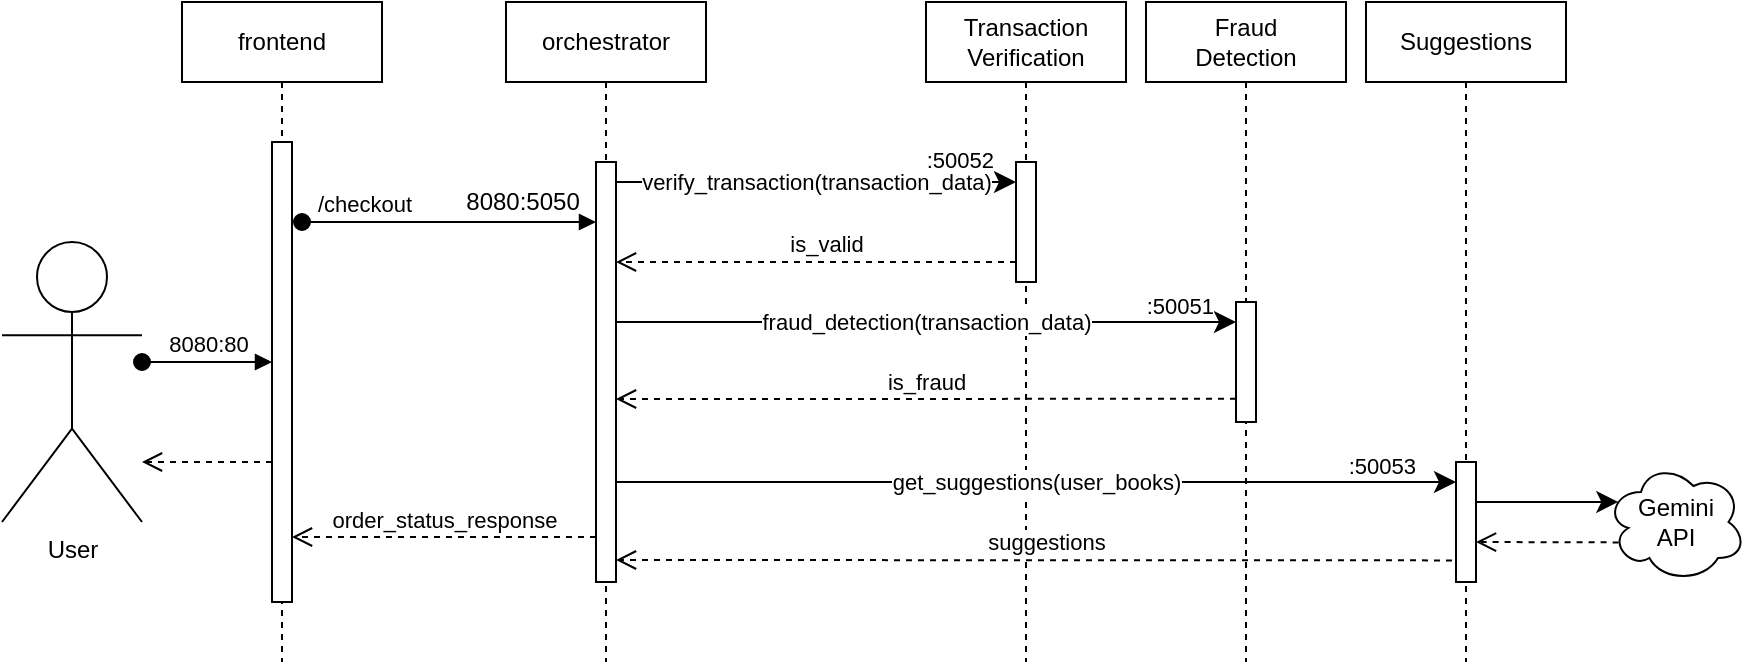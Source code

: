 <mxfile version="26.1.1">
  <diagram name="Page-1" id="2YBvvXClWsGukQMizWep">
    <mxGraphModel dx="1759" dy="509" grid="1" gridSize="10" guides="1" tooltips="1" connect="1" arrows="1" fold="1" page="1" pageScale="1" pageWidth="850" pageHeight="1100" math="0" shadow="0">
      <root>
        <mxCell id="0" />
        <mxCell id="1" parent="0" />
        <mxCell id="aM9ryv3xv72pqoxQDRHE-1" value="orchestrator" style="shape=umlLifeline;perimeter=lifelinePerimeter;whiteSpace=wrap;html=1;container=0;dropTarget=0;collapsible=0;recursiveResize=0;outlineConnect=0;portConstraint=eastwest;newEdgeStyle={&quot;edgeStyle&quot;:&quot;elbowEdgeStyle&quot;,&quot;elbow&quot;:&quot;vertical&quot;,&quot;curved&quot;:0,&quot;rounded&quot;:0};" parent="1" vertex="1">
          <mxGeometry x="42" y="30" width="100" height="330" as="geometry" />
        </mxCell>
        <mxCell id="aM9ryv3xv72pqoxQDRHE-2" value="" style="html=1;points=[];perimeter=orthogonalPerimeter;outlineConnect=0;targetShapes=umlLifeline;portConstraint=eastwest;newEdgeStyle={&quot;edgeStyle&quot;:&quot;elbowEdgeStyle&quot;,&quot;elbow&quot;:&quot;vertical&quot;,&quot;curved&quot;:0,&quot;rounded&quot;:0};" parent="aM9ryv3xv72pqoxQDRHE-1" vertex="1">
          <mxGeometry x="45" y="80" width="10" height="210" as="geometry" />
        </mxCell>
        <mxCell id="aM9ryv3xv72pqoxQDRHE-5" value="Transaction&lt;div&gt;Verification&lt;/div&gt;" style="shape=umlLifeline;perimeter=lifelinePerimeter;whiteSpace=wrap;html=1;container=0;dropTarget=0;collapsible=0;recursiveResize=0;outlineConnect=0;portConstraint=eastwest;newEdgeStyle={&quot;edgeStyle&quot;:&quot;elbowEdgeStyle&quot;,&quot;elbow&quot;:&quot;vertical&quot;,&quot;curved&quot;:0,&quot;rounded&quot;:0};" parent="1" vertex="1">
          <mxGeometry x="252" y="30" width="100" height="330" as="geometry" />
        </mxCell>
        <mxCell id="aM9ryv3xv72pqoxQDRHE-6" value="" style="html=1;points=[];perimeter=orthogonalPerimeter;outlineConnect=0;targetShapes=umlLifeline;portConstraint=eastwest;newEdgeStyle={&quot;edgeStyle&quot;:&quot;elbowEdgeStyle&quot;,&quot;elbow&quot;:&quot;vertical&quot;,&quot;curved&quot;:0,&quot;rounded&quot;:0};" parent="aM9ryv3xv72pqoxQDRHE-5" vertex="1">
          <mxGeometry x="45" y="80" width="10" height="60" as="geometry" />
        </mxCell>
        <mxCell id="aM9ryv3xv72pqoxQDRHE-8" value="is_valid" style="html=1;verticalAlign=bottom;endArrow=open;dashed=1;endSize=8;edgeStyle=elbowEdgeStyle;elbow=vertical;curved=0;rounded=0;" parent="1" source="aM9ryv3xv72pqoxQDRHE-6" target="aM9ryv3xv72pqoxQDRHE-2" edge="1">
          <mxGeometry x="-0.046" relative="1" as="geometry">
            <mxPoint x="92" y="160" as="targetPoint" />
            <Array as="points">
              <mxPoint x="172" y="160" />
            </Array>
            <mxPoint x="207" y="160.0" as="sourcePoint" />
            <mxPoint as="offset" />
          </mxGeometry>
        </mxCell>
        <mxCell id="aM9ryv3xv72pqoxQDRHE-10" value="suggestions" style="html=1;verticalAlign=bottom;endArrow=open;dashed=1;endSize=8;edgeStyle=elbowEdgeStyle;elbow=vertical;curved=0;rounded=0;" parent="1" edge="1">
          <mxGeometry relative="1" as="geometry">
            <mxPoint x="97" y="309.003" as="targetPoint" />
            <Array as="points" />
            <mxPoint x="527" y="309.2" as="sourcePoint" />
          </mxGeometry>
        </mxCell>
        <mxCell id="BAEFYBfD8N3qAbErHH-U-1" value="Fraud&lt;div&gt;Detection&lt;/div&gt;" style="shape=umlLifeline;perimeter=lifelinePerimeter;whiteSpace=wrap;html=1;container=0;dropTarget=0;collapsible=0;recursiveResize=0;outlineConnect=0;portConstraint=eastwest;newEdgeStyle={&quot;edgeStyle&quot;:&quot;elbowEdgeStyle&quot;,&quot;elbow&quot;:&quot;vertical&quot;,&quot;curved&quot;:0,&quot;rounded&quot;:0};" vertex="1" parent="1">
          <mxGeometry x="362" y="30" width="100" height="330" as="geometry" />
        </mxCell>
        <mxCell id="BAEFYBfD8N3qAbErHH-U-2" value="" style="html=1;points=[];perimeter=orthogonalPerimeter;outlineConnect=0;targetShapes=umlLifeline;portConstraint=eastwest;newEdgeStyle={&quot;edgeStyle&quot;:&quot;elbowEdgeStyle&quot;,&quot;elbow&quot;:&quot;vertical&quot;,&quot;curved&quot;:0,&quot;rounded&quot;:0};" vertex="1" parent="BAEFYBfD8N3qAbErHH-U-1">
          <mxGeometry x="45" y="150" width="10" height="60" as="geometry" />
        </mxCell>
        <mxCell id="BAEFYBfD8N3qAbErHH-U-3" value="Suggestions" style="shape=umlLifeline;perimeter=lifelinePerimeter;whiteSpace=wrap;html=1;container=0;dropTarget=0;collapsible=0;recursiveResize=0;outlineConnect=0;portConstraint=eastwest;newEdgeStyle={&quot;edgeStyle&quot;:&quot;elbowEdgeStyle&quot;,&quot;elbow&quot;:&quot;vertical&quot;,&quot;curved&quot;:0,&quot;rounded&quot;:0};" vertex="1" parent="1">
          <mxGeometry x="472" y="30" width="100" height="330" as="geometry" />
        </mxCell>
        <mxCell id="BAEFYBfD8N3qAbErHH-U-4" value="" style="html=1;points=[];perimeter=orthogonalPerimeter;outlineConnect=0;targetShapes=umlLifeline;portConstraint=eastwest;newEdgeStyle={&quot;edgeStyle&quot;:&quot;elbowEdgeStyle&quot;,&quot;elbow&quot;:&quot;vertical&quot;,&quot;curved&quot;:0,&quot;rounded&quot;:0};" vertex="1" parent="BAEFYBfD8N3qAbErHH-U-3">
          <mxGeometry x="45" y="230" width="10" height="60" as="geometry" />
        </mxCell>
        <mxCell id="BAEFYBfD8N3qAbErHH-U-5" value="frontend" style="shape=umlLifeline;perimeter=lifelinePerimeter;whiteSpace=wrap;html=1;container=0;dropTarget=0;collapsible=0;recursiveResize=0;outlineConnect=0;portConstraint=eastwest;newEdgeStyle={&quot;edgeStyle&quot;:&quot;elbowEdgeStyle&quot;,&quot;elbow&quot;:&quot;vertical&quot;,&quot;curved&quot;:0,&quot;rounded&quot;:0};" vertex="1" parent="1">
          <mxGeometry x="-120" y="30" width="100" height="330" as="geometry" />
        </mxCell>
        <mxCell id="BAEFYBfD8N3qAbErHH-U-6" value="" style="html=1;points=[];perimeter=orthogonalPerimeter;outlineConnect=0;targetShapes=umlLifeline;portConstraint=eastwest;newEdgeStyle={&quot;edgeStyle&quot;:&quot;elbowEdgeStyle&quot;,&quot;elbow&quot;:&quot;vertical&quot;,&quot;curved&quot;:0,&quot;rounded&quot;:0};" vertex="1" parent="BAEFYBfD8N3qAbErHH-U-5">
          <mxGeometry x="45" y="70" width="10" height="230" as="geometry" />
        </mxCell>
        <mxCell id="aM9ryv3xv72pqoxQDRHE-3" value="/checkout" style="html=1;verticalAlign=bottom;startArrow=oval;endArrow=block;startSize=8;edgeStyle=elbowEdgeStyle;elbow=vertical;curved=0;rounded=0;" parent="1" target="aM9ryv3xv72pqoxQDRHE-2" edge="1">
          <mxGeometry x="-0.587" relative="1" as="geometry">
            <mxPoint x="-60" y="140" as="sourcePoint" />
            <mxPoint x="40" y="140" as="targetPoint" />
            <mxPoint as="offset" />
          </mxGeometry>
        </mxCell>
        <mxCell id="BAEFYBfD8N3qAbErHH-U-8" value="User" style="shape=umlActor;verticalLabelPosition=bottom;verticalAlign=top;html=1;outlineConnect=0;" vertex="1" parent="1">
          <mxGeometry x="-210" y="150" width="70" height="140" as="geometry" />
        </mxCell>
        <mxCell id="BAEFYBfD8N3qAbErHH-U-7" value="8080:80" style="html=1;verticalAlign=bottom;startArrow=oval;endArrow=block;startSize=8;edgeStyle=elbowEdgeStyle;elbow=vertical;curved=0;rounded=0;" edge="1" parent="1" source="BAEFYBfD8N3qAbErHH-U-8">
          <mxGeometry relative="1" as="geometry">
            <mxPoint x="-135" y="149" as="sourcePoint" />
            <mxPoint x="-75" y="210" as="targetPoint" />
          </mxGeometry>
        </mxCell>
        <mxCell id="BAEFYBfD8N3qAbErHH-U-23" value="8080:5050" style="text;html=1;align=center;verticalAlign=middle;resizable=1;points=[];autosize=1;strokeColor=none;fillColor=none;fontSize=12;" vertex="1" parent="1">
          <mxGeometry x="10" y="120" width="80" height="20" as="geometry" />
        </mxCell>
        <mxCell id="BAEFYBfD8N3qAbErHH-U-29" value="Gemini&lt;div&gt;API&lt;/div&gt;" style="ellipse;shape=cloud;whiteSpace=wrap;html=1;" vertex="1" parent="1">
          <mxGeometry x="592" y="260" width="70" height="60" as="geometry" />
        </mxCell>
        <mxCell id="BAEFYBfD8N3qAbErHH-U-31" value="" style="endArrow=classic;html=1;rounded=0;fontSize=12;startSize=8;endSize=8;curved=1;entryX=0.088;entryY=0.333;entryDx=0;entryDy=0;entryPerimeter=0;" edge="1" parent="1" source="BAEFYBfD8N3qAbErHH-U-4" target="BAEFYBfD8N3qAbErHH-U-29">
          <mxGeometry width="50" height="50" relative="1" as="geometry">
            <mxPoint x="532" y="280" as="sourcePoint" />
            <mxPoint x="592" y="280" as="targetPoint" />
          </mxGeometry>
        </mxCell>
        <mxCell id="BAEFYBfD8N3qAbErHH-U-33" value="" style="html=1;verticalAlign=bottom;endArrow=open;dashed=1;endSize=8;edgeStyle=elbowEdgeStyle;elbow=vertical;curved=0;rounded=0;exitX=0.09;exitY=0.67;exitDx=0;exitDy=0;exitPerimeter=0;" edge="1" parent="1" source="BAEFYBfD8N3qAbErHH-U-29" target="BAEFYBfD8N3qAbErHH-U-4">
          <mxGeometry relative="1" as="geometry">
            <mxPoint x="532" y="300.173" as="targetPoint" />
            <Array as="points" />
            <mxPoint x="592" y="300" as="sourcePoint" />
          </mxGeometry>
        </mxCell>
        <mxCell id="BAEFYBfD8N3qAbErHH-U-34" value="" style="endArrow=classic;html=1;rounded=0;fontSize=12;startSize=8;endSize=8;curved=1;" edge="1" parent="1">
          <mxGeometry relative="1" as="geometry">
            <mxPoint x="97" y="190" as="sourcePoint" />
            <mxPoint x="407" y="190" as="targetPoint" />
          </mxGeometry>
        </mxCell>
        <mxCell id="BAEFYBfD8N3qAbErHH-U-35" value="fraud_detection(transaction_data)" style="edgeLabel;resizable=0;html=1;;align=center;verticalAlign=middle;" connectable="0" vertex="1" parent="BAEFYBfD8N3qAbErHH-U-34">
          <mxGeometry relative="1" as="geometry" />
        </mxCell>
        <mxCell id="BAEFYBfD8N3qAbErHH-U-37" value=":50051" style="edgeLabel;resizable=0;html=1;;align=right;verticalAlign=bottom;" connectable="0" vertex="1" parent="BAEFYBfD8N3qAbErHH-U-34">
          <mxGeometry x="1" relative="1" as="geometry">
            <mxPoint x="-11" as="offset" />
          </mxGeometry>
        </mxCell>
        <mxCell id="BAEFYBfD8N3qAbErHH-U-38" value="" style="endArrow=classic;html=1;rounded=0;fontSize=12;startSize=8;endSize=8;curved=1;" edge="1" parent="1" target="BAEFYBfD8N3qAbErHH-U-4">
          <mxGeometry relative="1" as="geometry">
            <mxPoint x="97" y="270" as="sourcePoint" />
            <mxPoint x="512" y="270" as="targetPoint" />
          </mxGeometry>
        </mxCell>
        <mxCell id="BAEFYBfD8N3qAbErHH-U-39" value="get_suggestions(user_books)" style="edgeLabel;resizable=0;html=1;;align=center;verticalAlign=middle;" connectable="0" vertex="1" parent="BAEFYBfD8N3qAbErHH-U-38">
          <mxGeometry relative="1" as="geometry" />
        </mxCell>
        <mxCell id="BAEFYBfD8N3qAbErHH-U-41" value=":50053" style="edgeLabel;resizable=0;html=1;;align=right;verticalAlign=bottom;" connectable="0" vertex="1" parent="BAEFYBfD8N3qAbErHH-U-38">
          <mxGeometry x="1" relative="1" as="geometry">
            <mxPoint x="-20" as="offset" />
          </mxGeometry>
        </mxCell>
        <mxCell id="BAEFYBfD8N3qAbErHH-U-42" value="" style="endArrow=classic;html=1;rounded=0;fontSize=12;startSize=8;endSize=8;curved=1;" edge="1" parent="1">
          <mxGeometry relative="1" as="geometry">
            <mxPoint x="97" y="120.0" as="sourcePoint" />
            <mxPoint x="297" y="120.0" as="targetPoint" />
          </mxGeometry>
        </mxCell>
        <mxCell id="BAEFYBfD8N3qAbErHH-U-43" value="verify_transaction(transaction_data)" style="edgeLabel;resizable=0;html=1;;align=center;verticalAlign=middle;" connectable="0" vertex="1" parent="BAEFYBfD8N3qAbErHH-U-42">
          <mxGeometry relative="1" as="geometry" />
        </mxCell>
        <mxCell id="BAEFYBfD8N3qAbErHH-U-44" value=":50052" style="edgeLabel;resizable=0;html=1;;align=right;verticalAlign=bottom;" connectable="0" vertex="1" parent="BAEFYBfD8N3qAbErHH-U-42">
          <mxGeometry x="1" relative="1" as="geometry">
            <mxPoint x="-11" y="-3" as="offset" />
          </mxGeometry>
        </mxCell>
        <mxCell id="BAEFYBfD8N3qAbErHH-U-45" value="is_fraud" style="html=1;verticalAlign=bottom;endArrow=open;dashed=1;endSize=8;edgeStyle=elbowEdgeStyle;elbow=vertical;curved=0;rounded=0;" edge="1" parent="1">
          <mxGeometry relative="1" as="geometry">
            <mxPoint x="97" y="228.4" as="targetPoint" />
            <Array as="points" />
            <mxPoint x="407" y="228.4" as="sourcePoint" />
          </mxGeometry>
        </mxCell>
        <mxCell id="BAEFYBfD8N3qAbErHH-U-46" value="order_status_response" style="html=1;verticalAlign=bottom;endArrow=open;dashed=1;endSize=8;edgeStyle=elbowEdgeStyle;elbow=vertical;curved=0;rounded=0;" edge="1" parent="1">
          <mxGeometry relative="1" as="geometry">
            <mxPoint x="-65.0" y="297.529" as="targetPoint" />
            <Array as="points" />
            <mxPoint x="87" y="297.529" as="sourcePoint" />
          </mxGeometry>
        </mxCell>
        <mxCell id="BAEFYBfD8N3qAbErHH-U-47" value="" style="html=1;verticalAlign=bottom;endArrow=open;dashed=1;endSize=8;edgeStyle=elbowEdgeStyle;elbow=vertical;curved=0;rounded=0;" edge="1" parent="1" source="BAEFYBfD8N3qAbErHH-U-6">
          <mxGeometry relative="1" as="geometry">
            <mxPoint x="-140.0" y="259.999" as="targetPoint" />
            <Array as="points" />
            <mxPoint x="-80" y="260" as="sourcePoint" />
          </mxGeometry>
        </mxCell>
      </root>
    </mxGraphModel>
  </diagram>
</mxfile>
